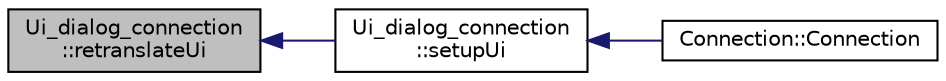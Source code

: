 digraph "Ui_dialog_connection::retranslateUi"
{
  edge [fontname="Helvetica",fontsize="10",labelfontname="Helvetica",labelfontsize="10"];
  node [fontname="Helvetica",fontsize="10",shape=record];
  rankdir="LR";
  Node1 [label="Ui_dialog_connection\l::retranslateUi",height=0.2,width=0.4,color="black", fillcolor="grey75", style="filled", fontcolor="black"];
  Node1 -> Node2 [dir="back",color="midnightblue",fontsize="10",style="solid",fontname="Helvetica"];
  Node2 [label="Ui_dialog_connection\l::setupUi",height=0.2,width=0.4,color="black", fillcolor="white", style="filled",URL="$class_ui__dialog__connection.html#a05bcadef52b7b92fd9e7d8c7e6388581"];
  Node2 -> Node3 [dir="back",color="midnightblue",fontsize="10",style="solid",fontname="Helvetica"];
  Node3 [label="Connection::Connection",height=0.2,width=0.4,color="black", fillcolor="white", style="filled",URL="$class_connection.html#a1ff853aa94958baa1004ec77164e0655",tooltip="Konstruktor parametryczny klasy Connection. "];
}
